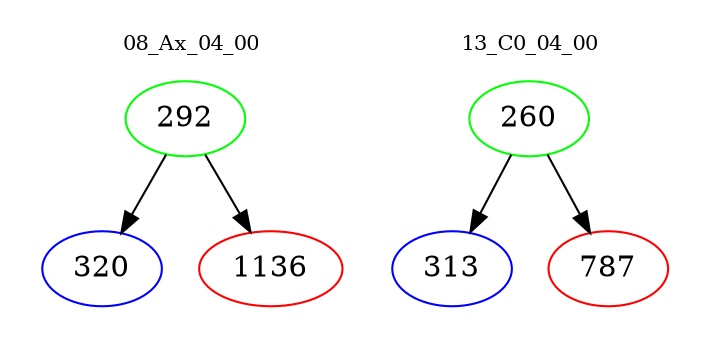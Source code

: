 digraph{
subgraph cluster_0 {
color = white
label = "08_Ax_04_00";
fontsize=10;
T0_292 [label="292", color="green"]
T0_292 -> T0_320 [color="black"]
T0_320 [label="320", color="blue"]
T0_292 -> T0_1136 [color="black"]
T0_1136 [label="1136", color="red"]
}
subgraph cluster_1 {
color = white
label = "13_C0_04_00";
fontsize=10;
T1_260 [label="260", color="green"]
T1_260 -> T1_313 [color="black"]
T1_313 [label="313", color="blue"]
T1_260 -> T1_787 [color="black"]
T1_787 [label="787", color="red"]
}
}
